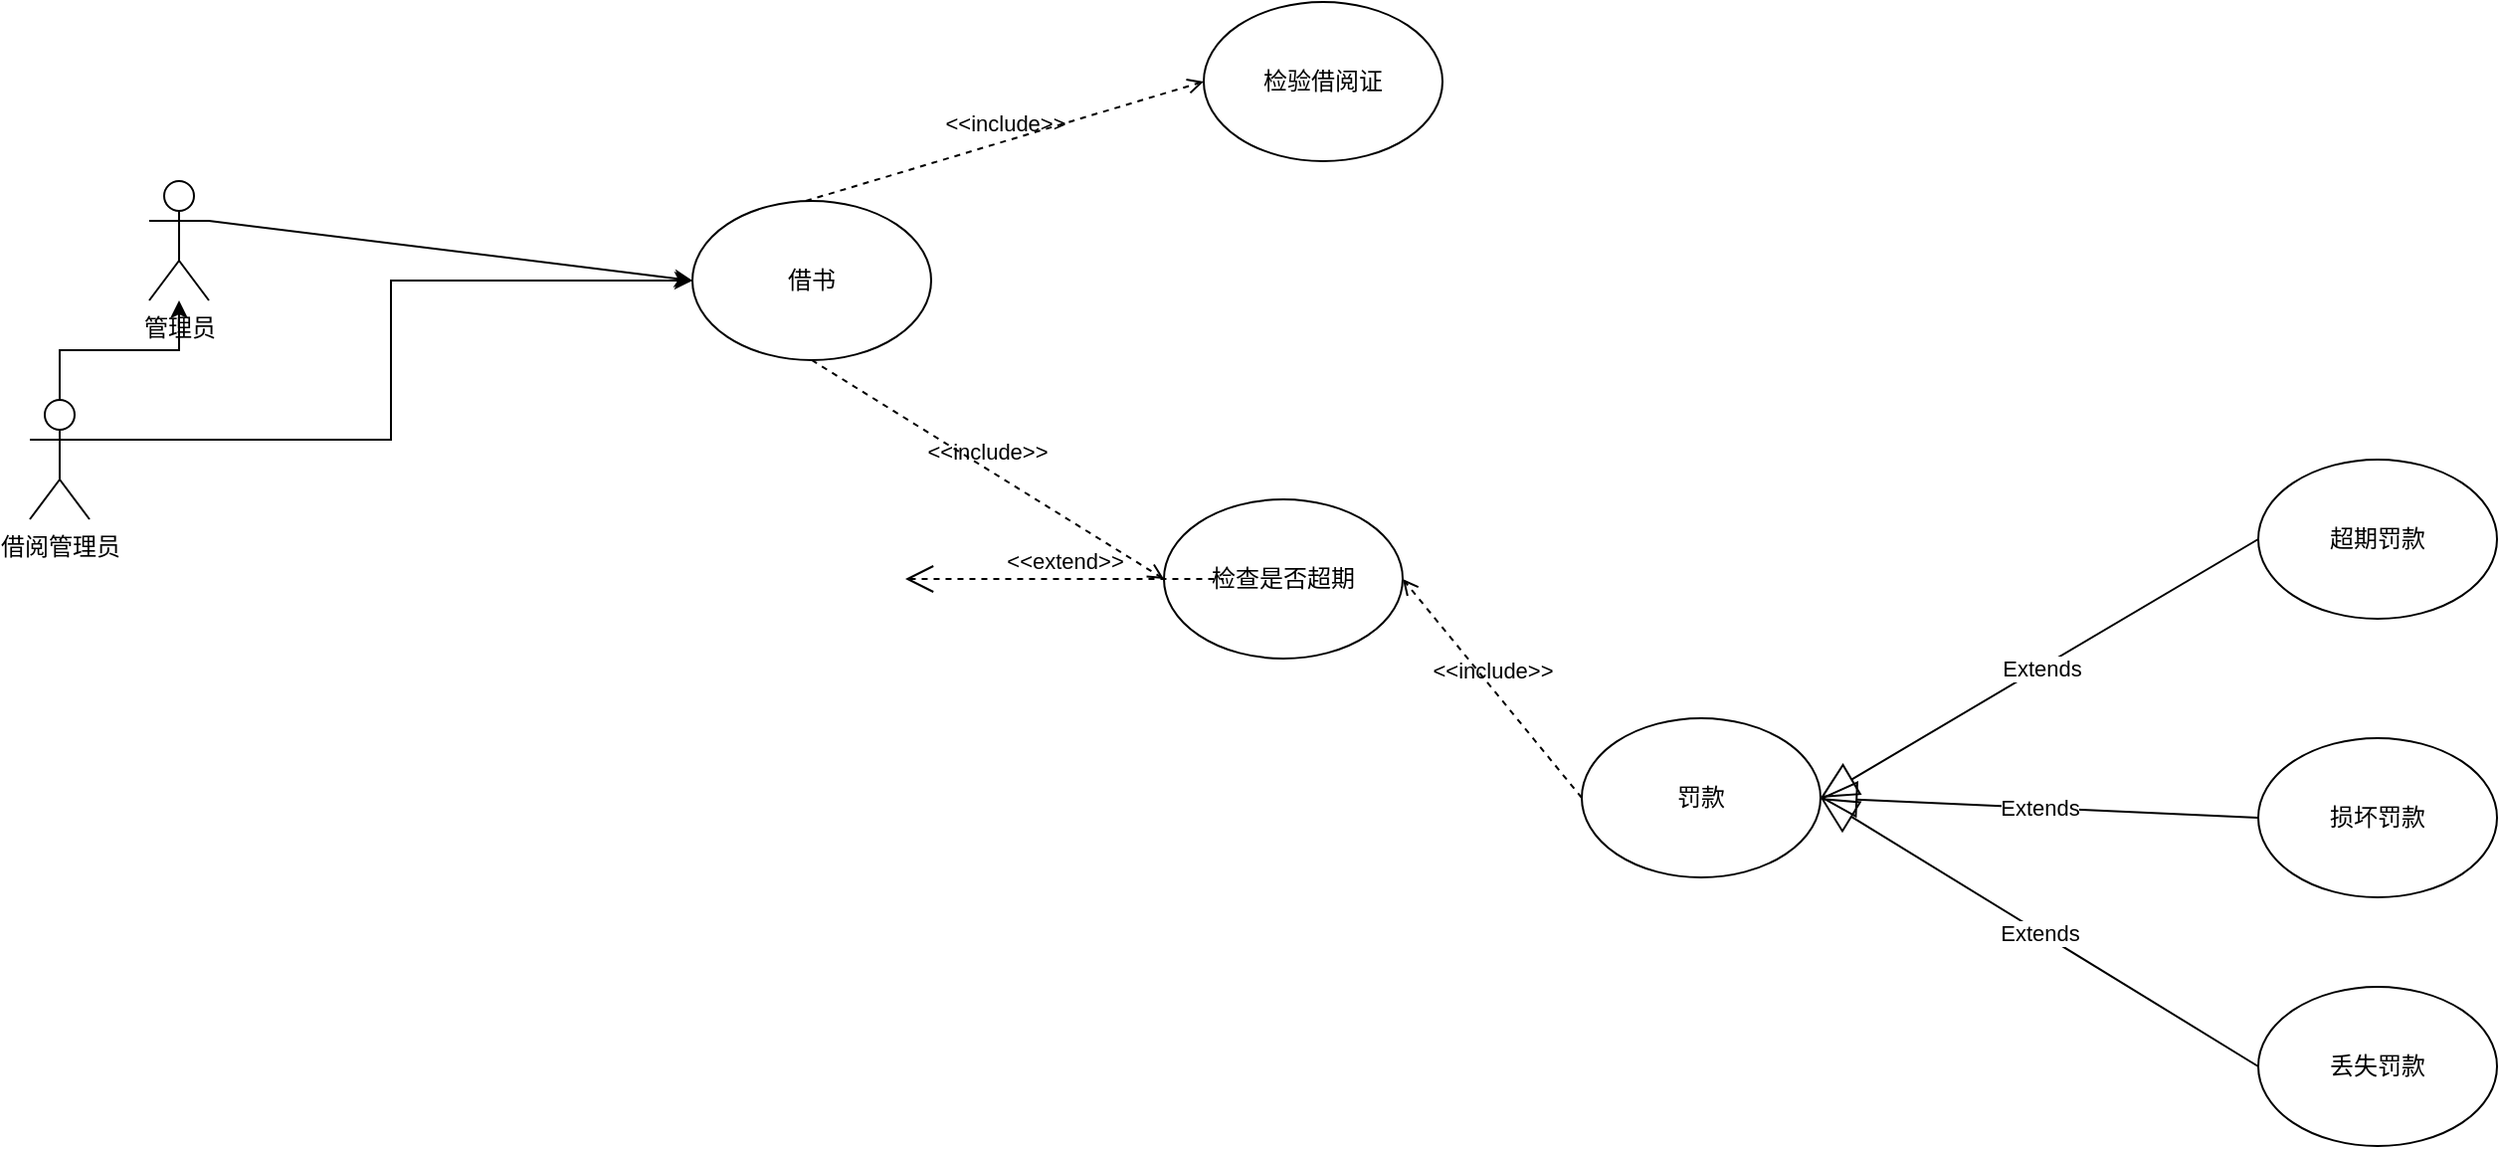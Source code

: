 <mxfile version="21.0.6" type="github">
  <diagram name="第 1 页" id="XVmgt6c4ZSNeRMvGjYXD">
    <mxGraphModel dx="1777" dy="843" grid="1" gridSize="10" guides="1" tooltips="1" connect="1" arrows="1" fold="1" page="1" pageScale="1" pageWidth="827" pageHeight="1169" math="0" shadow="0">
      <root>
        <mxCell id="0" />
        <mxCell id="1" parent="0" />
        <mxCell id="jblsRIy_LPM6--XUpErf-1" value="管理员" style="shape=umlActor;verticalLabelPosition=bottom;verticalAlign=top;html=1;outlineConnect=0;" vertex="1" parent="1">
          <mxGeometry x="140" y="180" width="30" height="60" as="geometry" />
        </mxCell>
        <mxCell id="jblsRIy_LPM6--XUpErf-5" style="edgeStyle=orthogonalEdgeStyle;rounded=0;orthogonalLoop=1;jettySize=auto;html=1;exitX=0.5;exitY=0;exitDx=0;exitDy=0;exitPerimeter=0;" edge="1" parent="1" source="jblsRIy_LPM6--XUpErf-2" target="jblsRIy_LPM6--XUpErf-1">
          <mxGeometry relative="1" as="geometry" />
        </mxCell>
        <mxCell id="jblsRIy_LPM6--XUpErf-2" value="借阅管理员" style="shape=umlActor;verticalLabelPosition=bottom;verticalAlign=top;html=1;outlineConnect=0;" vertex="1" parent="1">
          <mxGeometry x="80" y="290" width="30" height="60" as="geometry" />
        </mxCell>
        <mxCell id="jblsRIy_LPM6--XUpErf-11" value="" style="endArrow=classic;html=1;rounded=0;exitX=1;exitY=0.333;exitDx=0;exitDy=0;exitPerimeter=0;entryX=0;entryY=0.5;entryDx=0;entryDy=0;" edge="1" parent="1" source="jblsRIy_LPM6--XUpErf-1" target="jblsRIy_LPM6--XUpErf-13">
          <mxGeometry width="50" height="50" relative="1" as="geometry">
            <mxPoint x="390" y="330" as="sourcePoint" />
            <mxPoint x="400" y="200" as="targetPoint" />
          </mxGeometry>
        </mxCell>
        <mxCell id="jblsRIy_LPM6--XUpErf-13" value="借书" style="ellipse;whiteSpace=wrap;html=1;" vertex="1" parent="1">
          <mxGeometry x="413" y="190" width="120" height="80" as="geometry" />
        </mxCell>
        <mxCell id="jblsRIy_LPM6--XUpErf-14" value="检查是否超期" style="ellipse;whiteSpace=wrap;html=1;" vertex="1" parent="1">
          <mxGeometry x="650" y="340" width="120" height="80" as="geometry" />
        </mxCell>
        <mxCell id="jblsRIy_LPM6--XUpErf-15" value="检验借阅证" style="ellipse;whiteSpace=wrap;html=1;" vertex="1" parent="1">
          <mxGeometry x="670" y="90" width="120" height="80" as="geometry" />
        </mxCell>
        <mxCell id="jblsRIy_LPM6--XUpErf-16" value="罚款" style="ellipse;whiteSpace=wrap;html=1;" vertex="1" parent="1">
          <mxGeometry x="860" y="450" width="120" height="80" as="geometry" />
        </mxCell>
        <mxCell id="jblsRIy_LPM6--XUpErf-17" value="超期罚款" style="ellipse;whiteSpace=wrap;html=1;" vertex="1" parent="1">
          <mxGeometry x="1200" y="320" width="120" height="80" as="geometry" />
        </mxCell>
        <mxCell id="jblsRIy_LPM6--XUpErf-18" value="损坏罚款" style="ellipse;whiteSpace=wrap;html=1;" vertex="1" parent="1">
          <mxGeometry x="1200" y="460" width="120" height="80" as="geometry" />
        </mxCell>
        <mxCell id="jblsRIy_LPM6--XUpErf-19" value="丢失罚款" style="ellipse;whiteSpace=wrap;html=1;" vertex="1" parent="1">
          <mxGeometry x="1200" y="585" width="120" height="80" as="geometry" />
        </mxCell>
        <mxCell id="jblsRIy_LPM6--XUpErf-25" style="edgeStyle=orthogonalEdgeStyle;rounded=0;orthogonalLoop=1;jettySize=auto;html=1;exitX=1;exitY=0.333;exitDx=0;exitDy=0;exitPerimeter=0;entryX=0;entryY=0.5;entryDx=0;entryDy=0;" edge="1" parent="1" source="jblsRIy_LPM6--XUpErf-2" target="jblsRIy_LPM6--XUpErf-13">
          <mxGeometry relative="1" as="geometry">
            <mxPoint x="105" y="300" as="sourcePoint" />
            <mxPoint x="165" y="250" as="targetPoint" />
          </mxGeometry>
        </mxCell>
        <mxCell id="jblsRIy_LPM6--XUpErf-28" value="&amp;lt;&amp;lt;include&amp;gt;&amp;gt;" style="html=1;verticalAlign=bottom;labelBackgroundColor=none;endArrow=open;endFill=0;dashed=1;rounded=0;exitX=0.5;exitY=1;exitDx=0;exitDy=0;entryX=0;entryY=0.5;entryDx=0;entryDy=0;" edge="1" parent="1" source="jblsRIy_LPM6--XUpErf-13" target="jblsRIy_LPM6--XUpErf-14">
          <mxGeometry width="160" relative="1" as="geometry">
            <mxPoint x="570" y="279.41" as="sourcePoint" />
            <mxPoint x="730" y="279.41" as="targetPoint" />
            <mxPoint as="offset" />
          </mxGeometry>
        </mxCell>
        <mxCell id="jblsRIy_LPM6--XUpErf-30" value="Extends" style="endArrow=block;endSize=16;endFill=0;html=1;rounded=0;entryX=1;entryY=0.5;entryDx=0;entryDy=0;exitX=0;exitY=0.5;exitDx=0;exitDy=0;" edge="1" parent="1" source="jblsRIy_LPM6--XUpErf-17" target="jblsRIy_LPM6--XUpErf-16">
          <mxGeometry x="-0.005" width="160" relative="1" as="geometry">
            <mxPoint x="827" y="275" as="sourcePoint" />
            <mxPoint x="997" y="285" as="targetPoint" />
            <mxPoint as="offset" />
          </mxGeometry>
        </mxCell>
        <mxCell id="jblsRIy_LPM6--XUpErf-32" value="&amp;lt;&amp;lt;include&amp;gt;&amp;gt;" style="html=1;verticalAlign=bottom;labelBackgroundColor=none;endArrow=open;endFill=0;dashed=1;rounded=0;exitX=0.5;exitY=1;exitDx=0;exitDy=0;entryX=0;entryY=0.5;entryDx=0;entryDy=0;" edge="1" parent="1" target="jblsRIy_LPM6--XUpErf-15">
          <mxGeometry width="160" relative="1" as="geometry">
            <mxPoint x="470" y="190" as="sourcePoint" />
            <mxPoint x="607" y="280" as="targetPoint" />
            <mxPoint as="offset" />
          </mxGeometry>
        </mxCell>
        <mxCell id="jblsRIy_LPM6--XUpErf-33" value="&amp;lt;&amp;lt;include&amp;gt;&amp;gt;" style="html=1;verticalAlign=bottom;labelBackgroundColor=none;endArrow=open;endFill=0;dashed=1;rounded=0;exitX=0;exitY=0.5;exitDx=0;exitDy=0;entryX=1;entryY=0.5;entryDx=0;entryDy=0;" edge="1" parent="1" source="jblsRIy_LPM6--XUpErf-16" target="jblsRIy_LPM6--XUpErf-14">
          <mxGeometry width="160" relative="1" as="geometry">
            <mxPoint x="750" y="265" as="sourcePoint" />
            <mxPoint x="927" y="375" as="targetPoint" />
            <mxPoint as="offset" />
          </mxGeometry>
        </mxCell>
        <mxCell id="jblsRIy_LPM6--XUpErf-34" value="Extends" style="endArrow=block;endSize=16;endFill=0;html=1;rounded=0;exitX=0;exitY=0.5;exitDx=0;exitDy=0;" edge="1" parent="1" source="jblsRIy_LPM6--XUpErf-18">
          <mxGeometry width="160" relative="1" as="geometry">
            <mxPoint x="1160" y="300" as="sourcePoint" />
            <mxPoint x="980" y="490" as="targetPoint" />
          </mxGeometry>
        </mxCell>
        <mxCell id="jblsRIy_LPM6--XUpErf-35" value="Extends" style="endArrow=block;endSize=16;endFill=0;html=1;rounded=0;exitX=0;exitY=0.5;exitDx=0;exitDy=0;" edge="1" parent="1" source="jblsRIy_LPM6--XUpErf-19">
          <mxGeometry width="160" relative="1" as="geometry">
            <mxPoint x="1191" y="410" as="sourcePoint" />
            <mxPoint x="980" y="490" as="targetPoint" />
          </mxGeometry>
        </mxCell>
        <mxCell id="jblsRIy_LPM6--XUpErf-36" value="&amp;lt;&amp;lt;extend&amp;gt;&amp;gt;" style="edgeStyle=none;html=1;startArrow=open;endArrow=none;startSize=12;verticalAlign=bottom;dashed=1;labelBackgroundColor=none;rounded=0;" edge="1" parent="1">
          <mxGeometry width="160" relative="1" as="geometry">
            <mxPoint x="520" y="380" as="sourcePoint" />
            <mxPoint x="680" y="380" as="targetPoint" />
          </mxGeometry>
        </mxCell>
      </root>
    </mxGraphModel>
  </diagram>
</mxfile>
